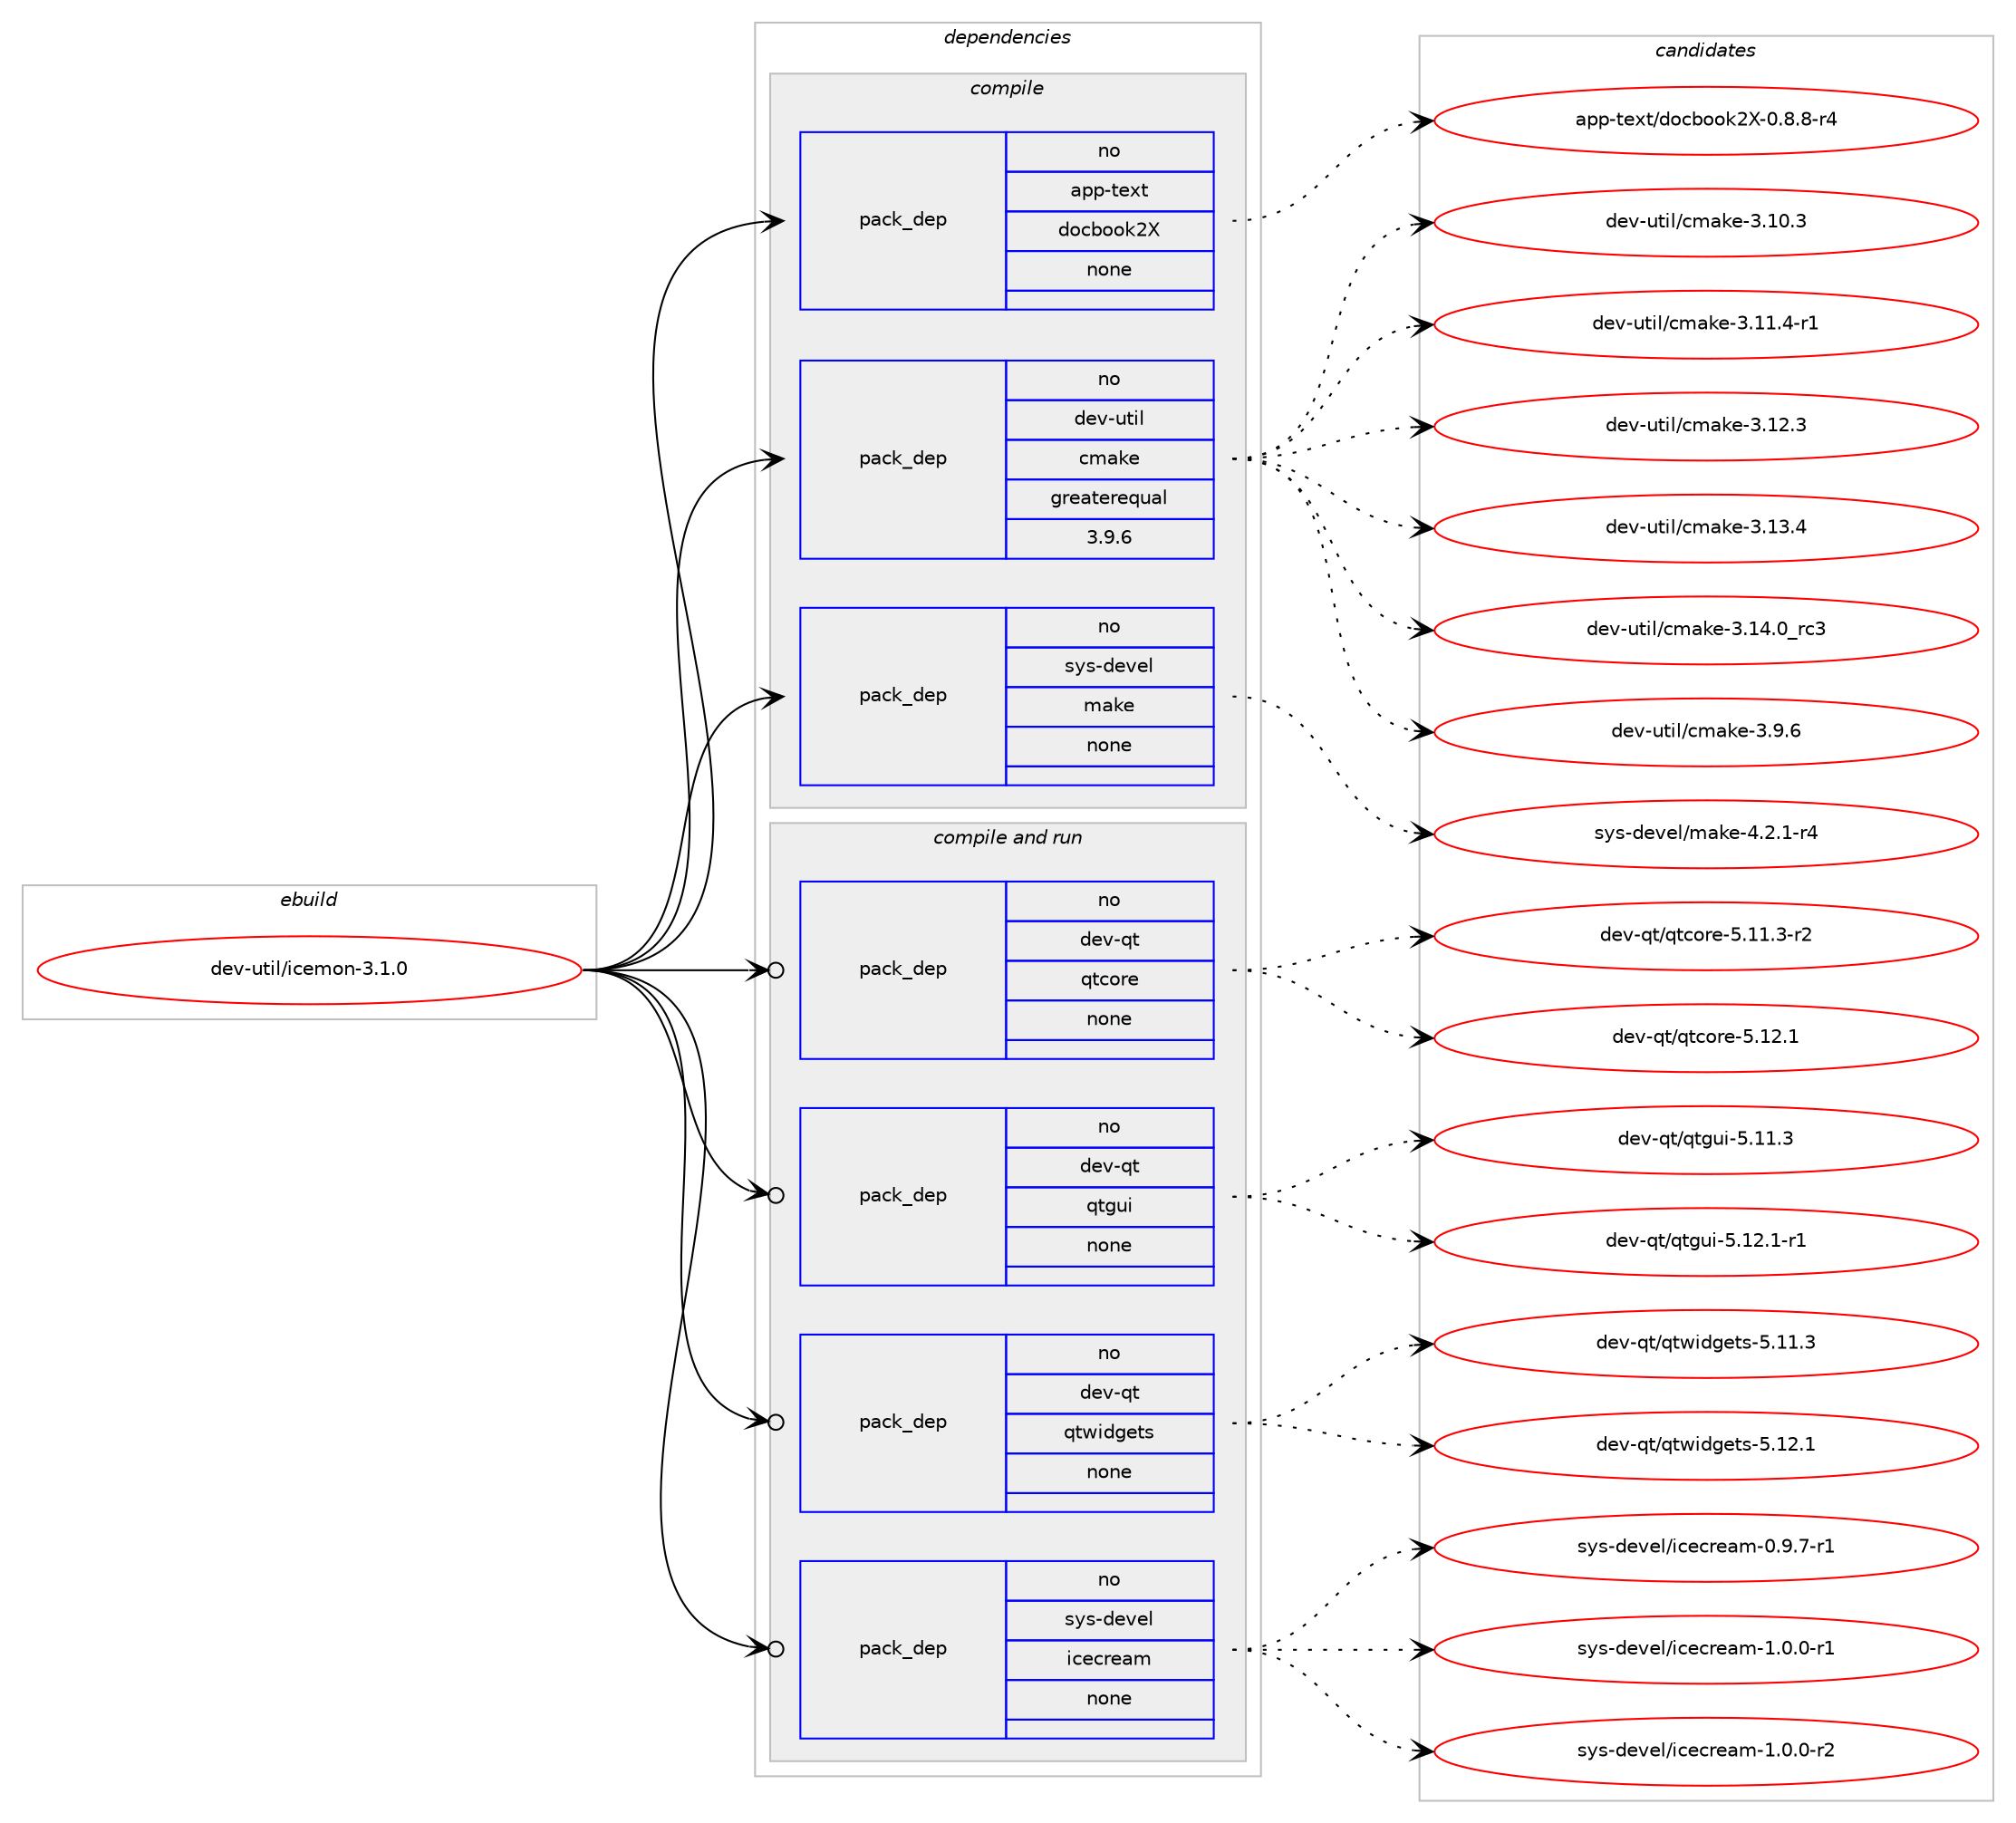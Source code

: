 digraph prolog {

# *************
# Graph options
# *************

newrank=true;
concentrate=true;
compound=true;
graph [rankdir=LR,fontname=Helvetica,fontsize=10,ranksep=1.5];#, ranksep=2.5, nodesep=0.2];
edge  [arrowhead=vee];
node  [fontname=Helvetica,fontsize=10];

# **********
# The ebuild
# **********

subgraph cluster_leftcol {
color=gray;
rank=same;
label=<<i>ebuild</i>>;
id [label="dev-util/icemon-3.1.0", color=red, width=4, href="../dev-util/icemon-3.1.0.svg"];
}

# ****************
# The dependencies
# ****************

subgraph cluster_midcol {
color=gray;
label=<<i>dependencies</i>>;
subgraph cluster_compile {
fillcolor="#eeeeee";
style=filled;
label=<<i>compile</i>>;
subgraph pack1098139 {
dependency1546336 [label=<<TABLE BORDER="0" CELLBORDER="1" CELLSPACING="0" CELLPADDING="4" WIDTH="220"><TR><TD ROWSPAN="6" CELLPADDING="30">pack_dep</TD></TR><TR><TD WIDTH="110">no</TD></TR><TR><TD>app-text</TD></TR><TR><TD>docbook2X</TD></TR><TR><TD>none</TD></TR><TR><TD></TD></TR></TABLE>>, shape=none, color=blue];
}
id:e -> dependency1546336:w [weight=20,style="solid",arrowhead="vee"];
subgraph pack1098140 {
dependency1546337 [label=<<TABLE BORDER="0" CELLBORDER="1" CELLSPACING="0" CELLPADDING="4" WIDTH="220"><TR><TD ROWSPAN="6" CELLPADDING="30">pack_dep</TD></TR><TR><TD WIDTH="110">no</TD></TR><TR><TD>dev-util</TD></TR><TR><TD>cmake</TD></TR><TR><TD>greaterequal</TD></TR><TR><TD>3.9.6</TD></TR></TABLE>>, shape=none, color=blue];
}
id:e -> dependency1546337:w [weight=20,style="solid",arrowhead="vee"];
subgraph pack1098141 {
dependency1546338 [label=<<TABLE BORDER="0" CELLBORDER="1" CELLSPACING="0" CELLPADDING="4" WIDTH="220"><TR><TD ROWSPAN="6" CELLPADDING="30">pack_dep</TD></TR><TR><TD WIDTH="110">no</TD></TR><TR><TD>sys-devel</TD></TR><TR><TD>make</TD></TR><TR><TD>none</TD></TR><TR><TD></TD></TR></TABLE>>, shape=none, color=blue];
}
id:e -> dependency1546338:w [weight=20,style="solid",arrowhead="vee"];
}
subgraph cluster_compileandrun {
fillcolor="#eeeeee";
style=filled;
label=<<i>compile and run</i>>;
subgraph pack1098142 {
dependency1546339 [label=<<TABLE BORDER="0" CELLBORDER="1" CELLSPACING="0" CELLPADDING="4" WIDTH="220"><TR><TD ROWSPAN="6" CELLPADDING="30">pack_dep</TD></TR><TR><TD WIDTH="110">no</TD></TR><TR><TD>dev-qt</TD></TR><TR><TD>qtcore</TD></TR><TR><TD>none</TD></TR><TR><TD></TD></TR></TABLE>>, shape=none, color=blue];
}
id:e -> dependency1546339:w [weight=20,style="solid",arrowhead="odotvee"];
subgraph pack1098143 {
dependency1546340 [label=<<TABLE BORDER="0" CELLBORDER="1" CELLSPACING="0" CELLPADDING="4" WIDTH="220"><TR><TD ROWSPAN="6" CELLPADDING="30">pack_dep</TD></TR><TR><TD WIDTH="110">no</TD></TR><TR><TD>dev-qt</TD></TR><TR><TD>qtgui</TD></TR><TR><TD>none</TD></TR><TR><TD></TD></TR></TABLE>>, shape=none, color=blue];
}
id:e -> dependency1546340:w [weight=20,style="solid",arrowhead="odotvee"];
subgraph pack1098144 {
dependency1546341 [label=<<TABLE BORDER="0" CELLBORDER="1" CELLSPACING="0" CELLPADDING="4" WIDTH="220"><TR><TD ROWSPAN="6" CELLPADDING="30">pack_dep</TD></TR><TR><TD WIDTH="110">no</TD></TR><TR><TD>dev-qt</TD></TR><TR><TD>qtwidgets</TD></TR><TR><TD>none</TD></TR><TR><TD></TD></TR></TABLE>>, shape=none, color=blue];
}
id:e -> dependency1546341:w [weight=20,style="solid",arrowhead="odotvee"];
subgraph pack1098145 {
dependency1546342 [label=<<TABLE BORDER="0" CELLBORDER="1" CELLSPACING="0" CELLPADDING="4" WIDTH="220"><TR><TD ROWSPAN="6" CELLPADDING="30">pack_dep</TD></TR><TR><TD WIDTH="110">no</TD></TR><TR><TD>sys-devel</TD></TR><TR><TD>icecream</TD></TR><TR><TD>none</TD></TR><TR><TD></TD></TR></TABLE>>, shape=none, color=blue];
}
id:e -> dependency1546342:w [weight=20,style="solid",arrowhead="odotvee"];
}
subgraph cluster_run {
fillcolor="#eeeeee";
style=filled;
label=<<i>run</i>>;
}
}

# **************
# The candidates
# **************

subgraph cluster_choices {
rank=same;
color=gray;
label=<<i>candidates</i>>;

subgraph choice1098139 {
color=black;
nodesep=1;
choice971121124511610112011647100111999811111110750884548465646564511452 [label="app-text/docbook2X-0.8.8-r4", color=red, width=4,href="../app-text/docbook2X-0.8.8-r4.svg"];
dependency1546336:e -> choice971121124511610112011647100111999811111110750884548465646564511452:w [style=dotted,weight="100"];
}
subgraph choice1098140 {
color=black;
nodesep=1;
choice1001011184511711610510847991099710710145514649484651 [label="dev-util/cmake-3.10.3", color=red, width=4,href="../dev-util/cmake-3.10.3.svg"];
choice10010111845117116105108479910997107101455146494946524511449 [label="dev-util/cmake-3.11.4-r1", color=red, width=4,href="../dev-util/cmake-3.11.4-r1.svg"];
choice1001011184511711610510847991099710710145514649504651 [label="dev-util/cmake-3.12.3", color=red, width=4,href="../dev-util/cmake-3.12.3.svg"];
choice1001011184511711610510847991099710710145514649514652 [label="dev-util/cmake-3.13.4", color=red, width=4,href="../dev-util/cmake-3.13.4.svg"];
choice1001011184511711610510847991099710710145514649524648951149951 [label="dev-util/cmake-3.14.0_rc3", color=red, width=4,href="../dev-util/cmake-3.14.0_rc3.svg"];
choice10010111845117116105108479910997107101455146574654 [label="dev-util/cmake-3.9.6", color=red, width=4,href="../dev-util/cmake-3.9.6.svg"];
dependency1546337:e -> choice1001011184511711610510847991099710710145514649484651:w [style=dotted,weight="100"];
dependency1546337:e -> choice10010111845117116105108479910997107101455146494946524511449:w [style=dotted,weight="100"];
dependency1546337:e -> choice1001011184511711610510847991099710710145514649504651:w [style=dotted,weight="100"];
dependency1546337:e -> choice1001011184511711610510847991099710710145514649514652:w [style=dotted,weight="100"];
dependency1546337:e -> choice1001011184511711610510847991099710710145514649524648951149951:w [style=dotted,weight="100"];
dependency1546337:e -> choice10010111845117116105108479910997107101455146574654:w [style=dotted,weight="100"];
}
subgraph choice1098141 {
color=black;
nodesep=1;
choice1151211154510010111810110847109971071014552465046494511452 [label="sys-devel/make-4.2.1-r4", color=red, width=4,href="../sys-devel/make-4.2.1-r4.svg"];
dependency1546338:e -> choice1151211154510010111810110847109971071014552465046494511452:w [style=dotted,weight="100"];
}
subgraph choice1098142 {
color=black;
nodesep=1;
choice100101118451131164711311699111114101455346494946514511450 [label="dev-qt/qtcore-5.11.3-r2", color=red, width=4,href="../dev-qt/qtcore-5.11.3-r2.svg"];
choice10010111845113116471131169911111410145534649504649 [label="dev-qt/qtcore-5.12.1", color=red, width=4,href="../dev-qt/qtcore-5.12.1.svg"];
dependency1546339:e -> choice100101118451131164711311699111114101455346494946514511450:w [style=dotted,weight="100"];
dependency1546339:e -> choice10010111845113116471131169911111410145534649504649:w [style=dotted,weight="100"];
}
subgraph choice1098143 {
color=black;
nodesep=1;
choice100101118451131164711311610311710545534649494651 [label="dev-qt/qtgui-5.11.3", color=red, width=4,href="../dev-qt/qtgui-5.11.3.svg"];
choice1001011184511311647113116103117105455346495046494511449 [label="dev-qt/qtgui-5.12.1-r1", color=red, width=4,href="../dev-qt/qtgui-5.12.1-r1.svg"];
dependency1546340:e -> choice100101118451131164711311610311710545534649494651:w [style=dotted,weight="100"];
dependency1546340:e -> choice1001011184511311647113116103117105455346495046494511449:w [style=dotted,weight="100"];
}
subgraph choice1098144 {
color=black;
nodesep=1;
choice100101118451131164711311611910510010310111611545534649494651 [label="dev-qt/qtwidgets-5.11.3", color=red, width=4,href="../dev-qt/qtwidgets-5.11.3.svg"];
choice100101118451131164711311611910510010310111611545534649504649 [label="dev-qt/qtwidgets-5.12.1", color=red, width=4,href="../dev-qt/qtwidgets-5.12.1.svg"];
dependency1546341:e -> choice100101118451131164711311611910510010310111611545534649494651:w [style=dotted,weight="100"];
dependency1546341:e -> choice100101118451131164711311611910510010310111611545534649504649:w [style=dotted,weight="100"];
}
subgraph choice1098145 {
color=black;
nodesep=1;
choice11512111545100101118101108471059910199114101971094548465746554511449 [label="sys-devel/icecream-0.9.7-r1", color=red, width=4,href="../sys-devel/icecream-0.9.7-r1.svg"];
choice11512111545100101118101108471059910199114101971094549464846484511449 [label="sys-devel/icecream-1.0.0-r1", color=red, width=4,href="../sys-devel/icecream-1.0.0-r1.svg"];
choice11512111545100101118101108471059910199114101971094549464846484511450 [label="sys-devel/icecream-1.0.0-r2", color=red, width=4,href="../sys-devel/icecream-1.0.0-r2.svg"];
dependency1546342:e -> choice11512111545100101118101108471059910199114101971094548465746554511449:w [style=dotted,weight="100"];
dependency1546342:e -> choice11512111545100101118101108471059910199114101971094549464846484511449:w [style=dotted,weight="100"];
dependency1546342:e -> choice11512111545100101118101108471059910199114101971094549464846484511450:w [style=dotted,weight="100"];
}
}

}
